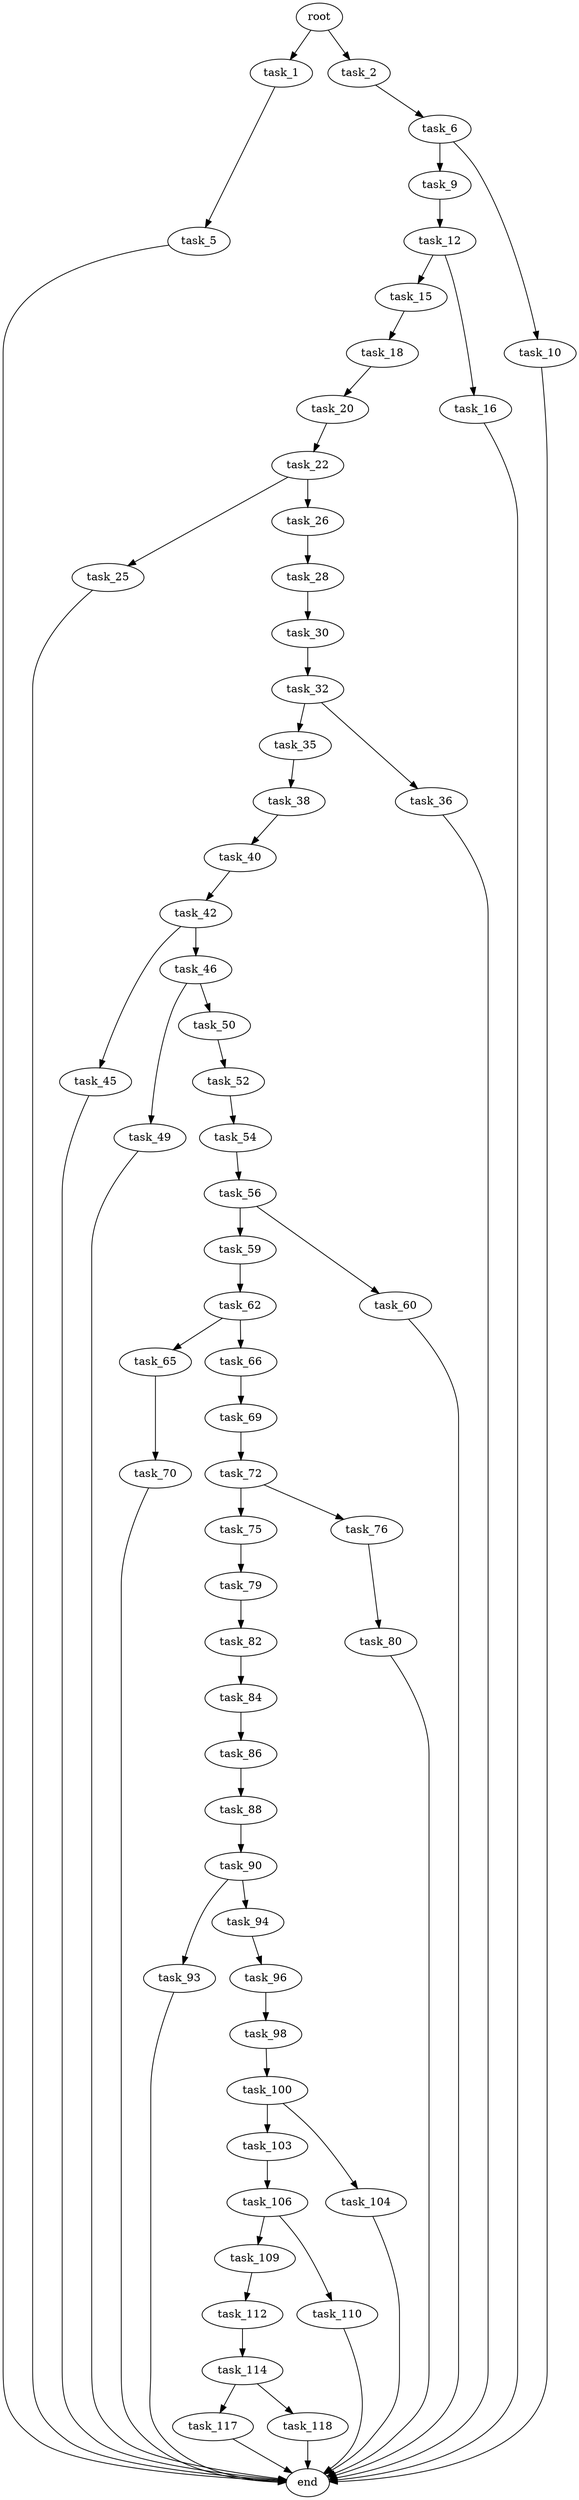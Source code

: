 digraph G {
  root [size="0.000000"];
  task_1 [size="549755813888.000000"];
  task_2 [size="17147456124.000000"];
  task_5 [size="1639894291.000000"];
  task_6 [size="231928233984.000000"];
  task_9 [size="622944079320.000000"];
  task_10 [size="3451455202.000000"];
  task_12 [size="55829844862.000000"];
  task_15 [size="57243371708.000000"];
  task_16 [size="8589934592.000000"];
  task_18 [size="83316093743.000000"];
  task_20 [size="157682518404.000000"];
  task_22 [size="480029488866.000000"];
  task_25 [size="43389871391.000000"];
  task_26 [size="368293445632.000000"];
  task_28 [size="368293445632.000000"];
  task_30 [size="1764677864.000000"];
  task_32 [size="134217728000.000000"];
  task_35 [size="17212502999.000000"];
  task_36 [size="30840022150.000000"];
  task_38 [size="493784114.000000"];
  task_40 [size="178696643603.000000"];
  task_42 [size="166325652915.000000"];
  task_45 [size="432991413221.000000"];
  task_46 [size="42546206608.000000"];
  task_49 [size="208810168030.000000"];
  task_50 [size="5702705125.000000"];
  task_52 [size="13997064829.000000"];
  task_54 [size="12287845616.000000"];
  task_56 [size="128570147499.000000"];
  task_59 [size="782757789696.000000"];
  task_60 [size="782757789696.000000"];
  task_62 [size="497884093600.000000"];
  task_65 [size="230231413490.000000"];
  task_66 [size="134217728000.000000"];
  task_69 [size="368293445632.000000"];
  task_70 [size="11280814593.000000"];
  task_72 [size="8589934592.000000"];
  task_75 [size="22981617910.000000"];
  task_76 [size="453063993975.000000"];
  task_79 [size="8589934592.000000"];
  task_80 [size="184549824666.000000"];
  task_82 [size="231928233984.000000"];
  task_84 [size="368293445632.000000"];
  task_86 [size="368293445632.000000"];
  task_88 [size="61754111433.000000"];
  task_90 [size="1220099532.000000"];
  task_93 [size="549755813888.000000"];
  task_94 [size="8589934592.000000"];
  task_96 [size="31789388891.000000"];
  task_98 [size="9111466416.000000"];
  task_100 [size="4030483898.000000"];
  task_103 [size="475330083150.000000"];
  task_104 [size="299804123.000000"];
  task_106 [size="1124673294.000000"];
  task_109 [size="187183526246.000000"];
  task_110 [size="2750454144.000000"];
  task_112 [size="782757789696.000000"];
  task_114 [size="231928233984.000000"];
  task_117 [size="2389995044.000000"];
  task_118 [size="49314584579.000000"];
  end [size="0.000000"];

  root -> task_1 [size="1.000000"];
  root -> task_2 [size="1.000000"];
  task_1 -> task_5 [size="536870912.000000"];
  task_2 -> task_6 [size="536870912.000000"];
  task_5 -> end [size="1.000000"];
  task_6 -> task_9 [size="301989888.000000"];
  task_6 -> task_10 [size="301989888.000000"];
  task_9 -> task_12 [size="536870912.000000"];
  task_10 -> end [size="1.000000"];
  task_12 -> task_15 [size="209715200.000000"];
  task_12 -> task_16 [size="209715200.000000"];
  task_15 -> task_18 [size="134217728.000000"];
  task_16 -> end [size="1.000000"];
  task_18 -> task_20 [size="209715200.000000"];
  task_20 -> task_22 [size="134217728.000000"];
  task_22 -> task_25 [size="536870912.000000"];
  task_22 -> task_26 [size="536870912.000000"];
  task_25 -> end [size="1.000000"];
  task_26 -> task_28 [size="411041792.000000"];
  task_28 -> task_30 [size="411041792.000000"];
  task_30 -> task_32 [size="33554432.000000"];
  task_32 -> task_35 [size="209715200.000000"];
  task_32 -> task_36 [size="209715200.000000"];
  task_35 -> task_38 [size="75497472.000000"];
  task_36 -> end [size="1.000000"];
  task_38 -> task_40 [size="33554432.000000"];
  task_40 -> task_42 [size="209715200.000000"];
  task_42 -> task_45 [size="301989888.000000"];
  task_42 -> task_46 [size="301989888.000000"];
  task_45 -> end [size="1.000000"];
  task_46 -> task_49 [size="838860800.000000"];
  task_46 -> task_50 [size="838860800.000000"];
  task_49 -> end [size="1.000000"];
  task_50 -> task_52 [size="301989888.000000"];
  task_52 -> task_54 [size="536870912.000000"];
  task_54 -> task_56 [size="301989888.000000"];
  task_56 -> task_59 [size="536870912.000000"];
  task_56 -> task_60 [size="536870912.000000"];
  task_59 -> task_62 [size="679477248.000000"];
  task_60 -> end [size="1.000000"];
  task_62 -> task_65 [size="411041792.000000"];
  task_62 -> task_66 [size="411041792.000000"];
  task_65 -> task_70 [size="209715200.000000"];
  task_66 -> task_69 [size="209715200.000000"];
  task_69 -> task_72 [size="411041792.000000"];
  task_70 -> end [size="1.000000"];
  task_72 -> task_75 [size="33554432.000000"];
  task_72 -> task_76 [size="33554432.000000"];
  task_75 -> task_79 [size="411041792.000000"];
  task_76 -> task_80 [size="411041792.000000"];
  task_79 -> task_82 [size="33554432.000000"];
  task_80 -> end [size="1.000000"];
  task_82 -> task_84 [size="301989888.000000"];
  task_84 -> task_86 [size="411041792.000000"];
  task_86 -> task_88 [size="411041792.000000"];
  task_88 -> task_90 [size="301989888.000000"];
  task_90 -> task_93 [size="75497472.000000"];
  task_90 -> task_94 [size="75497472.000000"];
  task_93 -> end [size="1.000000"];
  task_94 -> task_96 [size="33554432.000000"];
  task_96 -> task_98 [size="33554432.000000"];
  task_98 -> task_100 [size="411041792.000000"];
  task_100 -> task_103 [size="411041792.000000"];
  task_100 -> task_104 [size="411041792.000000"];
  task_103 -> task_106 [size="679477248.000000"];
  task_104 -> end [size="1.000000"];
  task_106 -> task_109 [size="33554432.000000"];
  task_106 -> task_110 [size="33554432.000000"];
  task_109 -> task_112 [size="209715200.000000"];
  task_110 -> end [size="1.000000"];
  task_112 -> task_114 [size="679477248.000000"];
  task_114 -> task_117 [size="301989888.000000"];
  task_114 -> task_118 [size="301989888.000000"];
  task_117 -> end [size="1.000000"];
  task_118 -> end [size="1.000000"];
}
